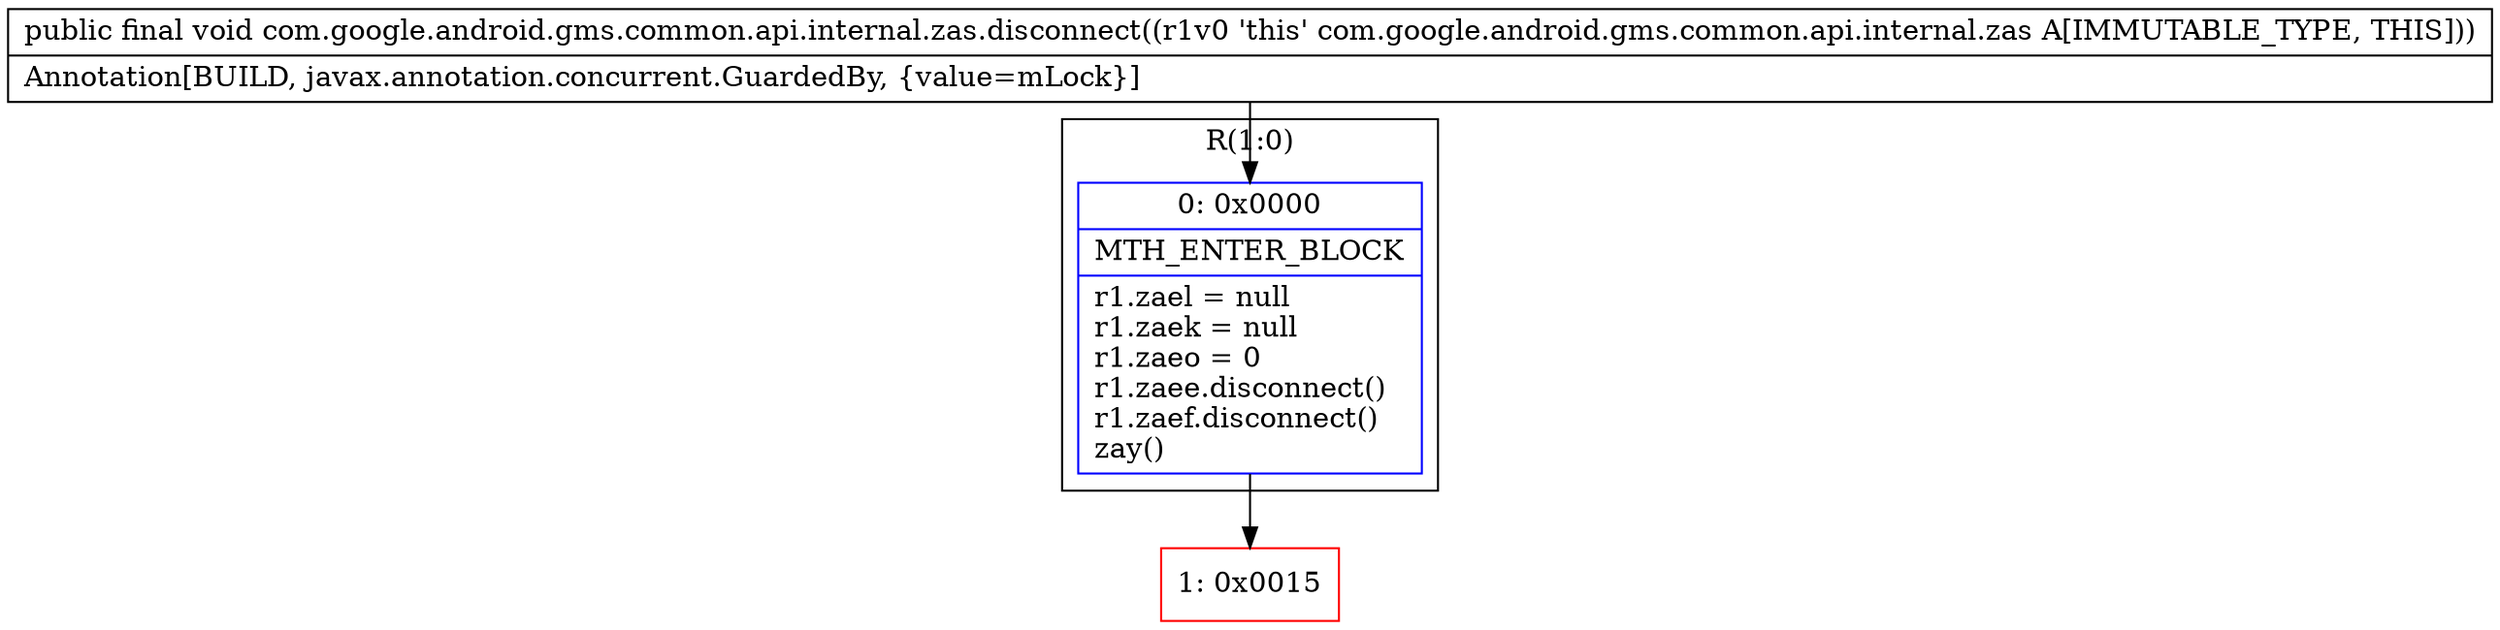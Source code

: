 digraph "CFG forcom.google.android.gms.common.api.internal.zas.disconnect()V" {
subgraph cluster_Region_1839643516 {
label = "R(1:0)";
node [shape=record,color=blue];
Node_0 [shape=record,label="{0\:\ 0x0000|MTH_ENTER_BLOCK\l|r1.zael = null\lr1.zaek = null\lr1.zaeo = 0\lr1.zaee.disconnect()\lr1.zaef.disconnect()\lzay()\l}"];
}
Node_1 [shape=record,color=red,label="{1\:\ 0x0015}"];
MethodNode[shape=record,label="{public final void com.google.android.gms.common.api.internal.zas.disconnect((r1v0 'this' com.google.android.gms.common.api.internal.zas A[IMMUTABLE_TYPE, THIS]))  | Annotation[BUILD, javax.annotation.concurrent.GuardedBy, \{value=mLock\}]\l}"];
MethodNode -> Node_0;
Node_0 -> Node_1;
}


